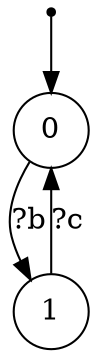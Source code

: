 digraph {
 node [shape=point] ENTRY
 node [shape=circle]
 ENTRY -> 0
0 -> 1 [label="?b"]
1 -> 0 [label="?c"]
}